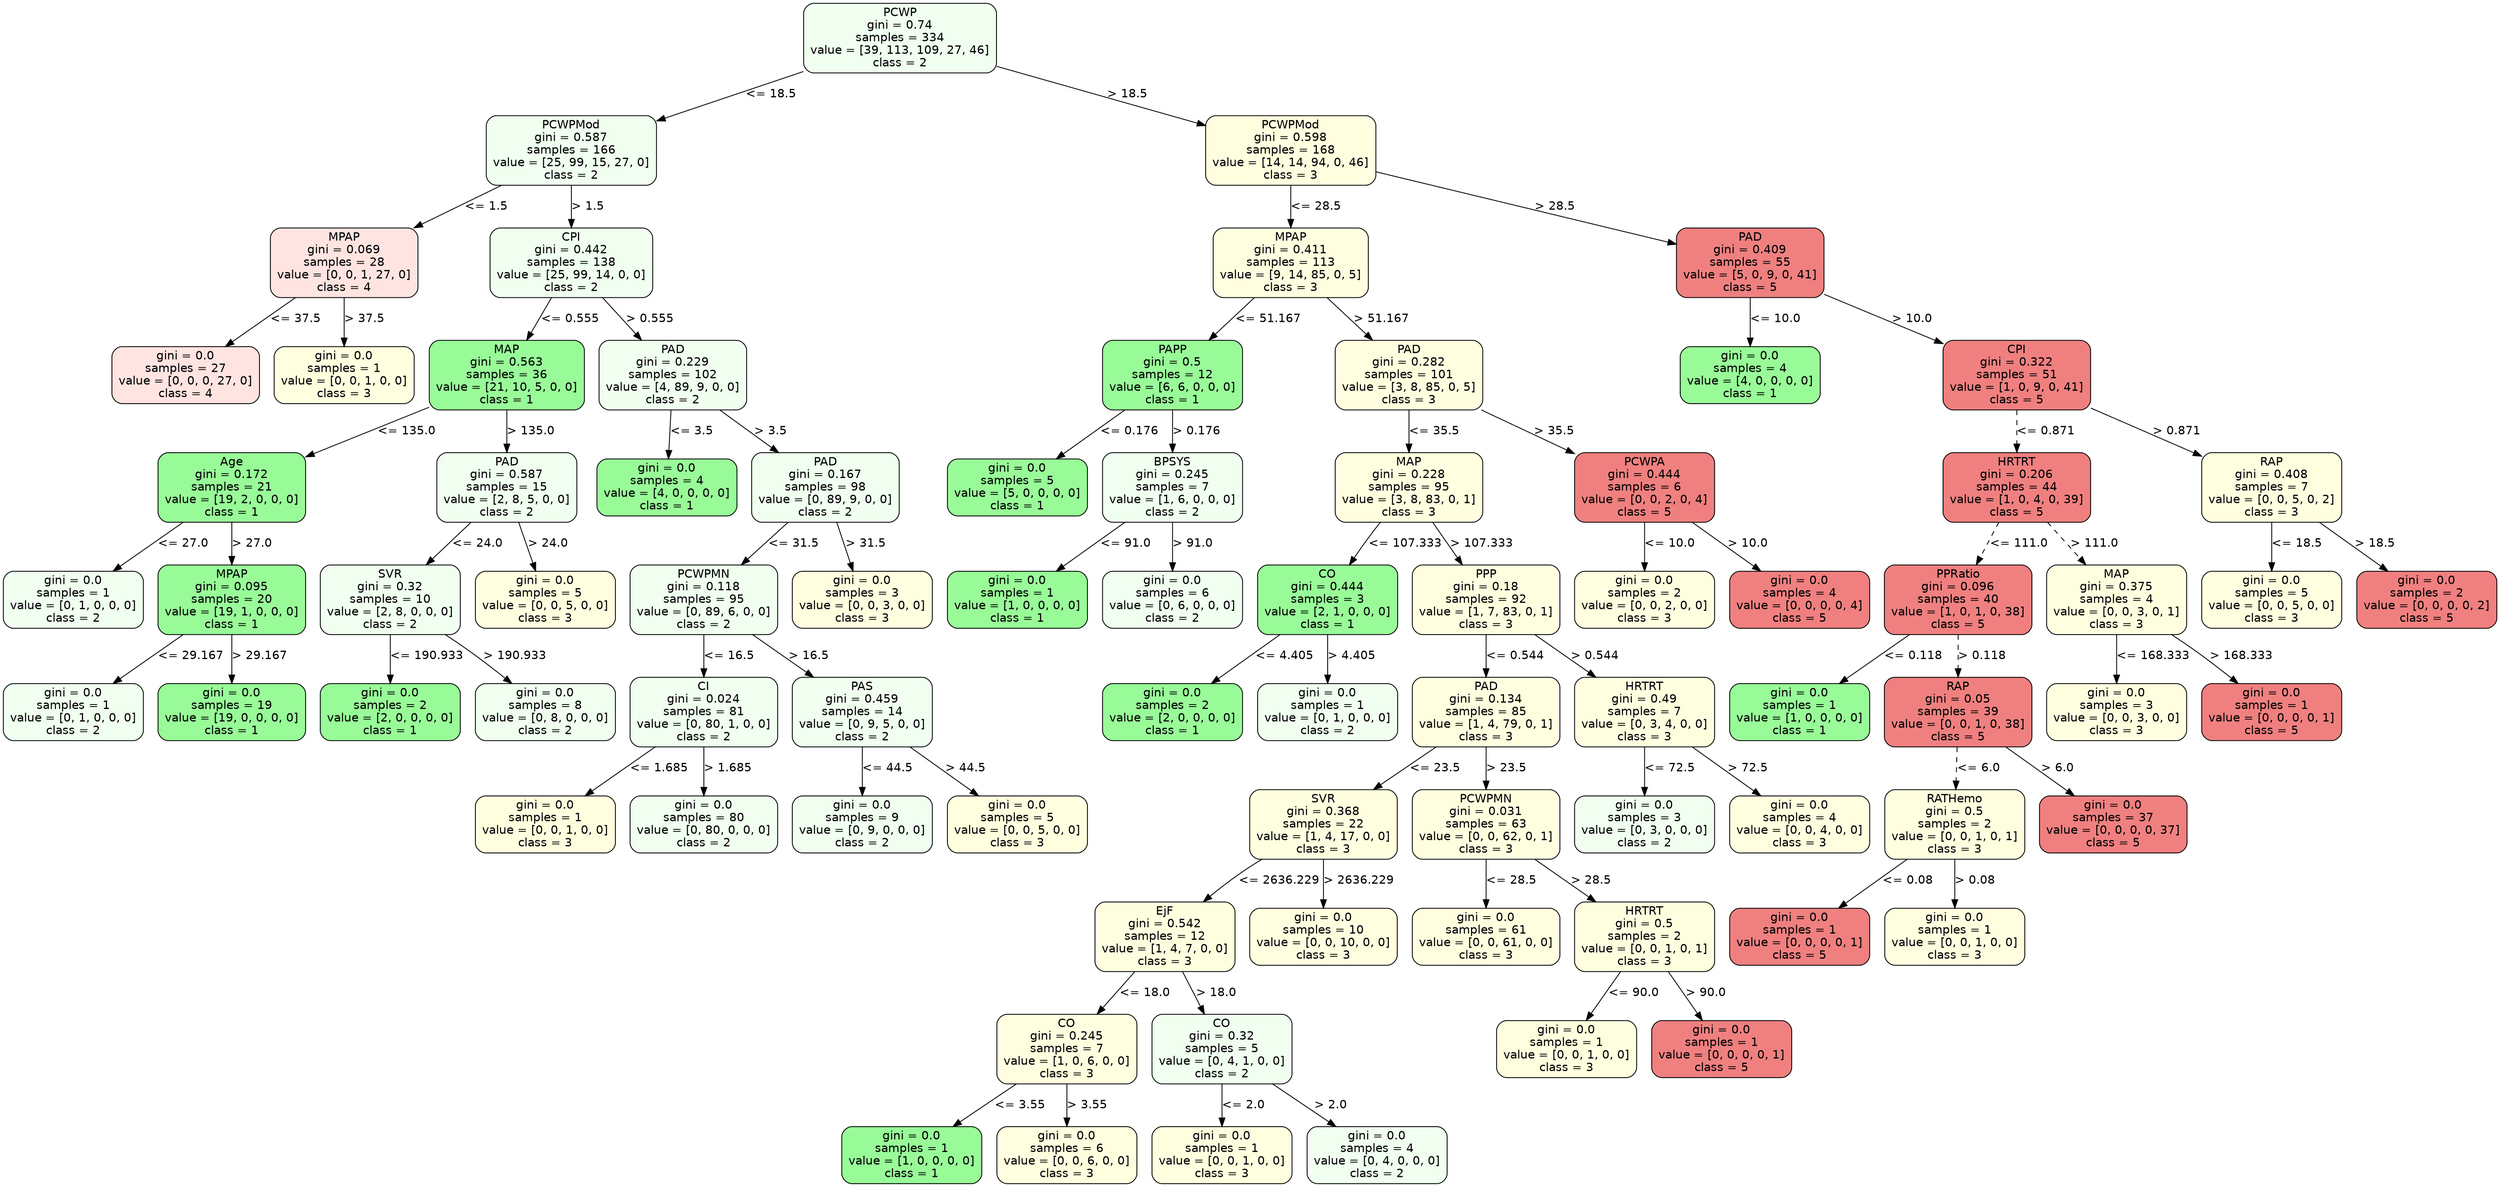 strict digraph Tree {
	graph [bb="0,0,2542,1408"];
	node [color=black,
		fontname=helvetica,
		label="\N",
		shape=box,
		style="filled, rounded"
	];
	edge [fontname=helvetica];
	0	[fillcolor=honeydew,
		height=1.1528,
		label="PCWP\ngini = 0.74\nsamples = 334\nvalue = [39, 113, 109, 27, 46]\nclass = 2",
		pos="914,1366.5",
		width=2.6667];
	1	[fillcolor=honeydew,
		height=1.1528,
		label="PCWPMod\ngini = 0.587\nsamples = 166\nvalue = [25, 99, 15, 27, 0]\nclass = 2",
		pos="579,1232.5",
		width=2.3611];
	0 -> 1	[label="<= 18.5",
		labelangle=45,
		labeldistance=2.5,
		lp="780.5,1299.5",
		op="<=",
		param=18.5,
		pos="e,664.23,1267.1 817.55,1327.5 772.35,1309.7 718.67,1288.5 673.69,1270.8",
		style=solid];
	28	[fillcolor=lightyellow,
		height=1.1528,
		label="PCWPMod\ngini = 0.598\nsamples = 168\nvalue = [14, 14, 94, 0, 46]\nclass = 3",
		pos="1273,1232.5",
		width=2.3611];
	0 -> 28	[label="> 18.5",
		labelangle=-45,
		labeldistance=2.5,
		lp="1124.5,1299.5",
		op=">",
		param=18.5,
		pos="e,1187.9,1264.8 1010.2,1330.1 1062.3,1311 1126.5,1287.4 1178.3,1268.3",
		style=solid];
	2	[fillcolor=mistyrose,
		height=1.1528,
		label="MPAP\ngini = 0.069\nsamples = 28\nvalue = [0, 0, 1, 27, 0]\nclass = 4",
		pos="348,1098.5",
		width=2.0417];
	1 -> 2	[label="<= 1.5",
		lp="491,1165.5",
		op="<=",
		param=1.5,
		pos="e,419.14,1140.2 508.12,1191 482.74,1176.5 453.97,1160.1 427.88,1145.1",
		style=solid];
	5	[fillcolor=honeydew,
		height=1.1528,
		label="CPI\ngini = 0.442\nsamples = 138\nvalue = [25, 99, 14, 0, 0]\nclass = 2",
		pos="579,1098.5",
		width=2.25];
	1 -> 5	[label="> 1.5",
		lp="594.5,1165.5",
		op=">",
		param=1.5,
		pos="e,579,1140.3 579,1190.8 579,1178 579,1163.7 579,1150.3",
		style=solid];
	3	[fillcolor=mistyrose,
		height=0.94444,
		label="gini = 0.0\nsamples = 27\nvalue = [0, 0, 0, 27, 0]\nclass = 4",
		pos="186,964.5",
		width=2.0417];
	2 -> 3	[label="<= 37.5",
		lp="295.5,1031.5",
		op="<=",
		param=37.5,
		pos="e,226.54,998.53 298.07,1056.8 277.8,1040.3 254.47,1021.3 234.36,1004.9",
		style=solid];
	4	[fillcolor=lightyellow,
		height=0.94444,
		label="gini = 0.0\nsamples = 1\nvalue = [0, 0, 1, 0, 0]\nclass = 3",
		pos="348,964.5",
		width=1.9444];
	2 -> 4	[label="> 37.5",
		lp="367.5,1031.5",
		op=">",
		param=37.5,
		pos="e,348,998.74 348,1056.8 348,1041.7 348,1024.4 348,1009.1",
		style=solid];
	6	[fillcolor=palegreen,
		height=1.1528,
		label="MAP\ngini = 0.563\nsamples = 36\nvalue = [21, 10, 5, 0, 0]\nclass = 1",
		pos="514,964.5",
		width=2.1528];
	5 -> 6	[label="<= 0.555",
		lp="576.5,1031.5",
		op="<=",
		param=0.555,
		pos="e,534.08,1006.3 558.97,1056.8 552.54,1043.8 545.35,1029.2 538.64,1015.5",
		style=solid];
	17	[fillcolor=honeydew,
		height=1.1528,
		label="PAD\ngini = 0.229\nsamples = 102\nvalue = [4, 89, 9, 0, 0]\nclass = 2",
		pos="683,964.5",
		width=2.0417];
	5 -> 17	[label="> 0.555",
		lp="658,1031.5",
		op=">",
		param=0.555,
		pos="e,650.87,1006.3 611.05,1056.8 621.63,1043.4 633.5,1028.3 644.51,1014.4",
		style=solid];
	7	[fillcolor=palegreen,
		height=1.1528,
		label="Age\ngini = 0.172\nsamples = 21\nvalue = [19, 2, 0, 0, 0]\nclass = 1",
		pos="232,830.5",
		width=2.0417];
	6 -> 7	[label="<= 135.0",
		lp="409.5,897.5",
		op="<=",
		param=135.0,
		pos="e,305.67,865.98 436.2,927.08 398.46,909.42 353.12,888.19 314.75,870.24",
		style=solid];
	12	[fillcolor=honeydew,
		height=1.1528,
		label="PAD\ngini = 0.587\nsamples = 15\nvalue = [2, 8, 5, 0, 0]\nclass = 2",
		pos="514,830.5",
		width=1.9444];
	6 -> 12	[label="> 135.0",
		lp="537,897.5",
		op=">",
		param=135.0,
		pos="e,514,872.27 514,922.82 514,910.02 514,895.73 514,882.32",
		style=solid];
	8	[fillcolor=honeydew,
		height=0.94444,
		label="gini = 0.0\nsamples = 1\nvalue = [0, 1, 0, 0, 0]\nclass = 2",
		pos="70,696.5",
		width=1.9444];
	7 -> 8	[label="<= 27.0",
		lp="179.5,763.5",
		op="<=",
		param=27.0,
		pos="e,110.54,730.53 182.07,788.82 161.8,772.3 138.47,753.29 118.36,736.9",
		style=solid];
	9	[fillcolor=palegreen,
		height=1.1528,
		label="MPAP\ngini = 0.095\nsamples = 20\nvalue = [19, 1, 0, 0, 0]\nclass = 1",
		pos="232,696.5",
		width=2.0417];
	7 -> 9	[label="> 27.0",
		lp="251.5,763.5",
		op=">",
		param=27.0,
		pos="e,232,738.27 232,788.82 232,776.02 232,761.73 232,748.32",
		style=solid];
	10	[fillcolor=honeydew,
		height=0.94444,
		label="gini = 0.0\nsamples = 1\nvalue = [0, 1, 0, 0, 0]\nclass = 2",
		pos="70,562.5",
		width=1.9444];
	9 -> 10	[label="<= 29.167",
		lp="187,629.5",
		op="<=",
		param=29.167,
		pos="e,110.54,596.53 182.07,654.82 161.8,638.3 138.47,619.29 118.36,602.9",
		style=solid];
	11	[fillcolor=palegreen,
		height=0.94444,
		label="gini = 0.0\nsamples = 19\nvalue = [19, 0, 0, 0, 0]\nclass = 1",
		pos="232,562.5",
		width=2.0417];
	9 -> 11	[label="> 29.167",
		lp="259,629.5",
		op=">",
		param=29.167,
		pos="e,232,596.74 232,654.82 232,639.68 232,622.44 232,607.05",
		style=solid];
	13	[fillcolor=honeydew,
		height=1.1528,
		label="SVR\ngini = 0.32\nsamples = 10\nvalue = [2, 8, 0, 0, 0]\nclass = 2",
		pos="394,696.5",
		width=1.9444];
	12 -> 13	[label="<= 24.0",
		lp="481.5,763.5",
		op="<=",
		param=24.0,
		pos="e,431.07,738.27 477.02,788.82 464.7,775.27 450.85,760.04 438.05,745.96",
		style=solid];
	16	[fillcolor=lightyellow,
		height=0.94444,
		label="gini = 0.0\nsamples = 5\nvalue = [0, 0, 5, 0, 0]\nclass = 3",
		pos="552,696.5",
		width=1.9444];
	12 -> 16	[label="> 24.0",
		lp="554.5,763.5",
		op=">",
		param=24.0,
		pos="e,542.43,730.74 525.71,788.82 530.11,773.53 535.13,756.11 539.59,740.61",
		style=solid];
	14	[fillcolor=palegreen,
		height=0.94444,
		label="gini = 0.0\nsamples = 2\nvalue = [2, 0, 0, 0, 0]\nclass = 1",
		pos="394,562.5",
		width=1.9444];
	13 -> 14	[label="<= 190.933",
		lp="429,629.5",
		op="<=",
		param=190.933,
		pos="e,394,596.74 394,654.82 394,639.68 394,622.44 394,607.05",
		style=solid];
	15	[fillcolor=honeydew,
		height=0.94444,
		label="gini = 0.0\nsamples = 8\nvalue = [0, 8, 0, 0, 0]\nclass = 2",
		pos="552,562.5",
		width=1.9444];
	13 -> 15	[label="> 190.933",
		lp="515.5,629.5",
		op=">",
		param=190.933,
		pos="e,514.71,596.83 446.02,654.91 453.44,648.96 460.95,642.87 468,637 480.83,626.33 494.53,614.52 507.07,603.54",
		style=solid];
	18	[fillcolor=palegreen,
		height=0.94444,
		label="gini = 0.0\nsamples = 4\nvalue = [4, 0, 0, 0, 0]\nclass = 1",
		pos="677,830.5",
		width=1.9444];
	17 -> 18	[label="<= 3.5",
		lp="701,897.5",
		op="<=",
		param=3.5,
		pos="e,678.51,864.74 681.15,922.82 680.46,907.68 679.68,890.44 678.98,875.05",
		style=solid];
	19	[fillcolor=honeydew,
		height=1.1528,
		label="PAD\ngini = 0.167\nsamples = 98\nvalue = [0, 89, 9, 0, 0]\nclass = 2",
		pos="839,830.5",
		width=2.0417];
	17 -> 19	[label="> 3.5",
		lp="781.5,897.5",
		op=">",
		param=3.5,
		pos="e,791.08,872.05 731.08,922.82 747.61,908.83 766.27,893.04 783.35,878.59",
		style=solid];
	20	[fillcolor=honeydew,
		height=1.1528,
		label="PCWPMN\ngini = 0.118\nsamples = 95\nvalue = [0, 89, 6, 0, 0]\nclass = 2",
		pos="714,696.5",
		width=2.0417];
	19 -> 20	[label="<= 31.5",
		lp="804.5,763.5",
		op="<=",
		param=31.5,
		pos="e,752.61,738.27 800.48,788.82 787.53,775.14 772.96,759.76 759.52,745.57",
		style=solid];
	27	[fillcolor=lightyellow,
		height=0.94444,
		label="gini = 0.0\nsamples = 3\nvalue = [0, 0, 3, 0, 0]\nclass = 3",
		pos="876,696.5",
		width=1.9444];
	19 -> 27	[label="> 31.5",
		lp="878.5,763.5",
		op=">",
		param=31.5,
		pos="e,866.68,730.74 850.4,788.82 854.69,773.53 859.57,756.11 863.92,740.61",
		style=solid];
	21	[fillcolor=honeydew,
		height=1.1528,
		label="CI\ngini = 0.024\nsamples = 81\nvalue = [0, 80, 1, 0, 0]\nclass = 2",
		pos="714,562.5",
		width=2.0417];
	20 -> 21	[label="<= 16.5",
		lp="737.5,629.5",
		op="<=",
		param=16.5,
		pos="e,714,604.27 714,654.82 714,642.02 714,627.73 714,614.32",
		style=solid];
	24	[fillcolor=honeydew,
		height=1.1528,
		label="PAS\ngini = 0.459\nsamples = 14\nvalue = [0, 9, 5, 0, 0]\nclass = 2",
		pos="876,562.5",
		width=1.9444];
	20 -> 24	[label="> 16.5",
		lp="819.5,629.5",
		op=">",
		param=16.5,
		pos="e,826.24,604.05 763.93,654.82 781.1,640.83 800.47,625.04 818.21,610.59",
		style=solid];
	22	[fillcolor=lightyellow,
		height=0.94444,
		label="gini = 0.0\nsamples = 1\nvalue = [0, 0, 1, 0, 0]\nclass = 3",
		pos="552,428.5",
		width=1.9444];
	21 -> 22	[label="<= 1.685",
		lp="665.5,495.5",
		op="<=",
		param=1.685,
		pos="e,592.54,462.53 664.07,520.82 643.8,504.3 620.47,485.29 600.36,468.9",
		style=solid];
	23	[fillcolor=honeydew,
		height=0.94444,
		label="gini = 0.0\nsamples = 80\nvalue = [0, 80, 0, 0, 0]\nclass = 2",
		pos="714,428.5",
		width=2.0417];
	21 -> 23	[label="> 1.685",
		lp="737,495.5",
		op=">",
		param=1.685,
		pos="e,714,462.74 714,520.82 714,505.68 714,488.44 714,473.05",
		style=solid];
	25	[fillcolor=honeydew,
		height=0.94444,
		label="gini = 0.0\nsamples = 9\nvalue = [0, 9, 0, 0, 0]\nclass = 2",
		pos="876,428.5",
		width=1.9444];
	24 -> 25	[label="<= 44.5",
		lp="899.5,495.5",
		op="<=",
		param=44.5,
		pos="e,876,462.74 876,520.82 876,505.68 876,488.44 876,473.05",
		style=solid];
	26	[fillcolor=lightyellow,
		height=0.94444,
		label="gini = 0.0\nsamples = 5\nvalue = [0, 0, 5, 0, 0]\nclass = 3",
		pos="1034,428.5",
		width=1.9444];
	24 -> 26	[label="> 44.5",
		lp="979.5,495.5",
		op=">",
		param=44.5,
		pos="e,994.47,462.53 924.69,520.82 944.38,504.37 967.02,485.46 986.57,469.12",
		style=solid];
	29	[fillcolor=lightyellow,
		height=1.1528,
		label="MPAP\ngini = 0.411\nsamples = 113\nvalue = [9, 14, 85, 0, 5]\nclass = 3",
		pos="1273,1098.5",
		width=2.1528];
	28 -> 29	[label="<= 28.5",
		lp="1296.5,1165.5",
		op="<=",
		param=28.5,
		pos="e,1273,1140.3 1273,1190.8 1273,1178 1273,1163.7 1273,1150.3",
		style=solid];
	62	[fillcolor=lightcoral,
		height=1.1528,
		label="PAD\ngini = 0.409\nsamples = 55\nvalue = [5, 0, 9, 0, 41]\nclass = 5",
		pos="1777,1098.5",
		width=2.0417];
	28 -> 62	[label="> 28.5",
		lp="1560.5,1165.5",
		op=">",
		param=28.5,
		pos="e,1703.3,1118.8 1358.2,1209.2 1451.6,1184.7 1600.6,1145.7 1693.4,1121.4",
		style=solid];
	30	[fillcolor=palegreen,
		height=1.1528,
		label="PAPP\ngini = 0.5\nsamples = 12\nvalue = [6, 6, 0, 0, 0]\nclass = 1",
		pos="1192,964.5",
		width=1.9444];
	29 -> 30	[label="<= 51.167",
		lp="1266,1031.5",
		op="<=",
		param=51.167,
		pos="e,1217,1006.3 1248,1056.8 1240,1043.6 1230.9,1028.9 1222.5,1015.1",
		style=solid];
	35	[fillcolor=lightyellow,
		height=1.1528,
		label="PAD\ngini = 0.282\nsamples = 101\nvalue = [3, 8, 85, 0, 5]\nclass = 3",
		pos="1433,964.5",
		width=2.0417];
	29 -> 35	[label="> 51.167",
		lp="1385,1031.5",
		op=">",
		param=51.167,
		pos="e,1383.9,1006 1322.3,1056.8 1339.3,1042.8 1358.4,1027 1375.9,1012.6",
		style=solid];
	31	[fillcolor=palegreen,
		height=0.94444,
		label="gini = 0.0\nsamples = 5\nvalue = [5, 0, 0, 0, 0]\nclass = 1",
		pos="1034,830.5",
		width=1.9444];
	30 -> 31	[label="<= 0.176",
		lp="1145.5,897.5",
		op="<=",
		param=0.176,
		pos="e,1073.5,864.53 1143.3,922.82 1123.6,906.37 1101,887.46 1081.4,871.12",
		style=solid];
	32	[fillcolor=honeydew,
		height=1.1528,
		label="BPSYS\ngini = 0.245\nsamples = 7\nvalue = [1, 6, 0, 0, 0]\nclass = 2",
		pos="1192,830.5",
		width=1.9444];
	30 -> 32	[label="> 0.176",
		lp="1215,897.5",
		op=">",
		param=0.176,
		pos="e,1192,872.27 1192,922.82 1192,910.02 1192,895.73 1192,882.32",
		style=solid];
	33	[fillcolor=palegreen,
		height=0.94444,
		label="gini = 0.0\nsamples = 1\nvalue = [1, 0, 0, 0, 0]\nclass = 1",
		pos="1034,696.5",
		width=1.9444];
	32 -> 33	[label="<= 91.0",
		lp="1141.5,763.5",
		op="<=",
		param=91.0,
		pos="e,1073.5,730.53 1143.3,788.82 1123.6,772.37 1101,753.46 1081.4,737.12",
		style=solid];
	34	[fillcolor=honeydew,
		height=0.94444,
		label="gini = 0.0\nsamples = 6\nvalue = [0, 6, 0, 0, 0]\nclass = 2",
		pos="1192,696.5",
		width=1.9444];
	32 -> 34	[label="> 91.0",
		lp="1211.5,763.5",
		op=">",
		param=91.0,
		pos="e,1192,730.74 1192,788.82 1192,773.68 1192,756.44 1192,741.05",
		style=solid];
	36	[fillcolor=lightyellow,
		height=1.1528,
		label="MAP\ngini = 0.228\nsamples = 95\nvalue = [3, 8, 83, 0, 1]\nclass = 3",
		pos="1433,830.5",
		width=2.0417];
	35 -> 36	[label="<= 35.5",
		lp="1456.5,897.5",
		op="<=",
		param=35.5,
		pos="e,1433,872.27 1433,922.82 1433,910.02 1433,895.73 1433,882.32",
		style=solid];
	59	[fillcolor=lightcoral,
		height=1.1528,
		label="PCWPA\ngini = 0.444\nsamples = 6\nvalue = [0, 0, 2, 0, 4]\nclass = 5",
		pos="1674,830.5",
		width=1.9444];
	35 -> 59	[label="> 35.5",
		lp="1580.5,897.5",
		op=">",
		param=35.5,
		pos="e,1603.7,869.99 1506.6,923.18 1534.5,907.92 1566.3,890.5 1594.6,874.96",
		style=solid];
	37	[fillcolor=palegreen,
		height=1.1528,
		label="CO\ngini = 0.444\nsamples = 3\nvalue = [2, 1, 0, 0, 0]\nclass = 1",
		pos="1350,696.5",
		width=1.9444];
	36 -> 37	[label="<= 107.333",
		lp="1429,763.5",
		op="<=",
		param=107.333,
		pos="e,1375.6,738.27 1407.4,788.82 1399.1,775.52 1389.7,760.6 1381,746.74",
		style=solid];
	40	[fillcolor=lightyellow,
		height=1.1528,
		label="PPP\ngini = 0.18\nsamples = 92\nvalue = [1, 7, 83, 0, 1]\nclass = 3",
		pos="1512,696.5",
		width=2.0417];
	36 -> 40	[label="> 107.333",
		lp="1505.5,763.5",
		op=">",
		param=107.333,
		pos="e,1487.6,738.27 1457.3,788.82 1465.2,775.64 1474.1,760.89 1482.3,747.14",
		style=solid];
	38	[fillcolor=palegreen,
		height=0.94444,
		label="gini = 0.0\nsamples = 2\nvalue = [2, 0, 0, 0, 0]\nclass = 1",
		pos="1192,562.5",
		width=1.9444];
	37 -> 38	[label="<= 4.405",
		lp="1303.5,629.5",
		op="<=",
		param=4.405,
		pos="e,1231.5,596.53 1301.3,654.82 1281.6,638.37 1259,619.46 1239.4,603.12",
		style=solid];
	39	[fillcolor=honeydew,
		height=0.94444,
		label="gini = 0.0\nsamples = 1\nvalue = [0, 1, 0, 0, 0]\nclass = 2",
		pos="1350,562.5",
		width=1.9444];
	37 -> 39	[label="> 4.405",
		lp="1373,629.5",
		op=">",
		param=4.405,
		pos="e,1350,596.74 1350,654.82 1350,639.68 1350,622.44 1350,607.05",
		style=solid];
	41	[fillcolor=lightyellow,
		height=1.1528,
		label="PAD\ngini = 0.134\nsamples = 85\nvalue = [1, 4, 79, 0, 1]\nclass = 3",
		pos="1512,562.5",
		width=2.0417];
	40 -> 41	[label="<= 0.544",
		lp="1539.5,629.5",
		op="<=",
		param=0.544,
		pos="e,1512,604.27 1512,654.82 1512,642.02 1512,627.73 1512,614.32",
		style=solid];
	56	[fillcolor=lightyellow,
		height=1.1528,
		label="HRTRT\ngini = 0.49\nsamples = 7\nvalue = [0, 3, 4, 0, 0]\nclass = 3",
		pos="1674,562.5",
		width=1.9444];
	40 -> 56	[label="> 0.544",
		lp="1621,629.5",
		op=">",
		param=0.544,
		pos="e,1624.2,604.05 1561.9,654.82 1579.1,640.83 1598.5,625.04 1616.2,610.59",
		style=solid];
	42	[fillcolor=lightyellow,
		height=1.1528,
		label="SVR\ngini = 0.368\nsamples = 22\nvalue = [1, 4, 17, 0, 0]\nclass = 3",
		pos="1347,428.5",
		width=2.0417];
	41 -> 42	[label="<= 23.5",
		lp="1458.5,495.5",
		op="<=",
		param=23.5,
		pos="e,1397.7,470.05 1461.1,520.82 1443.7,506.83 1423.9,491.04 1405.9,476.59",
		style=solid];
	51	[fillcolor=lightyellow,
		height=1.1528,
		label="PCWPMN\ngini = 0.031\nsamples = 63\nvalue = [0, 0, 62, 0, 1]\nclass = 3",
		pos="1512,428.5",
		width=2.0417];
	41 -> 51	[label="> 23.5",
		lp="1531.5,495.5",
		op=">",
		param=23.5,
		pos="e,1512,470.27 1512,520.82 1512,508.02 1512,493.73 1512,480.32",
		style=solid];
	43	[fillcolor=lightyellow,
		height=1.1528,
		label="EjF\ngini = 0.542\nsamples = 12\nvalue = [1, 4, 7, 0, 0]\nclass = 3",
		pos="1185,294.5",
		width=1.9444];
	42 -> 43	[label="<= 2636.229",
		lp="1304.5,361.5",
		op="<=",
		param=2636.229,
		pos="e,1227.9,336.08 1288.9,386.73 1281.1,380.91 1273.3,374.9 1266,369 1255.9,360.81 1245.4,351.73 1235.4,342.83",
		style=solid];
	50	[fillcolor=lightyellow,
		height=0.94444,
		label="gini = 0.0\nsamples = 10\nvalue = [0, 0, 10, 0, 0]\nclass = 3",
		pos="1347,294.5",
		width=2.0417];
	42 -> 50	[label="> 2636.229",
		lp="1381.5,361.5",
		op=">",
		param=2636.229,
		pos="e,1347,328.74 1347,386.82 1347,371.68 1347,354.44 1347,339.05",
		style=solid];
	44	[fillcolor=lightyellow,
		height=1.1528,
		label="CO\ngini = 0.245\nsamples = 7\nvalue = [1, 0, 6, 0, 0]\nclass = 3",
		pos="1084,160.5",
		width=1.9444];
	43 -> 44	[label="<= 18.0",
		lp="1161.5,227.5",
		op="<=",
		param=18.0,
		pos="e,1115.2,202.27 1153.9,252.82 1143.6,239.39 1132.1,224.32 1121.4,210.35",
		style=solid];
	47	[fillcolor=honeydew,
		height=1.1528,
		label="CO\ngini = 0.32\nsamples = 5\nvalue = [0, 4, 1, 0, 0]\nclass = 2",
		pos="1242,160.5",
		width=1.9444];
	43 -> 47	[label="> 18.0",
		lp="1235.5,227.5",
		op=">",
		param=18.0,
		pos="e,1224.4,202.27 1202.6,252.82 1208.2,239.77 1214.5,225.17 1220.4,211.53",
		style=solid];
	45	[fillcolor=palegreen,
		height=0.94444,
		label="gini = 0.0\nsamples = 1\nvalue = [1, 0, 0, 0, 0]\nclass = 1",
		pos="926,34",
		width=1.9444];
	44 -> 45	[label="<= 3.55",
		lp="1033.5,93.5",
		op="<=",
		param=3.55,
		pos="e,968.1,68.177 1032.3,118.73 1014.2,104.53 994.05,88.62 976.15,74.517",
		style=solid];
	46	[fillcolor=lightyellow,
		height=0.94444,
		label="gini = 0.0\nsamples = 6\nvalue = [0, 0, 6, 0, 0]\nclass = 3",
		pos="1084,34",
		width=1.9444];
	44 -> 46	[label="> 3.55",
		lp="1103.5,93.5",
		op=">",
		param=3.55,
		pos="e,1084,68.379 1084,118.73 1084,105.86 1084,91.597 1084,78.541",
		style=solid];
	48	[fillcolor=lightyellow,
		height=0.94444,
		label="gini = 0.0\nsamples = 1\nvalue = [0, 0, 1, 0, 0]\nclass = 3",
		pos="1242,34",
		width=1.9444];
	47 -> 48	[label="<= 2.0",
		lp="1262,93.5",
		op="<=",
		param=2.0,
		pos="e,1242,68.379 1242,118.73 1242,105.86 1242,91.597 1242,78.541",
		style=solid];
	49	[fillcolor=honeydew,
		height=0.94444,
		label="gini = 0.0\nsamples = 4\nvalue = [0, 4, 0, 0, 0]\nclass = 2",
		pos="1400,34",
		width=1.9444];
	47 -> 49	[label="> 2.0",
		lp="1351.5,93.5",
		op=">",
		param=2.0,
		pos="e,1357.9,68.177 1293.7,118.73 1311.8,104.53 1332,88.62 1349.8,74.517",
		style=solid];
	52	[fillcolor=lightyellow,
		height=0.94444,
		label="gini = 0.0\nsamples = 61\nvalue = [0, 0, 61, 0, 0]\nclass = 3",
		pos="1512,294.5",
		width=2.0417];
	51 -> 52	[label="<= 28.5",
		lp="1535.5,361.5",
		op="<=",
		param=28.5,
		pos="e,1512,328.74 1512,386.82 1512,371.68 1512,354.44 1512,339.05",
		style=solid];
	53	[fillcolor=lightyellow,
		height=1.1528,
		label="HRTRT\ngini = 0.5\nsamples = 2\nvalue = [0, 0, 1, 0, 1]\nclass = 3",
		pos="1674,294.5",
		width=1.9444];
	51 -> 53	[label="> 28.5",
		lp="1617.5,361.5",
		op=">",
		param=28.5,
		pos="e,1624.2,336.05 1561.9,386.82 1579.1,372.83 1598.5,357.04 1616.2,342.59",
		style=solid];
	54	[fillcolor=lightyellow,
		height=0.94444,
		label="gini = 0.0\nsamples = 1\nvalue = [0, 0, 1, 0, 0]\nclass = 3",
		pos="1595,160.5",
		width=1.9444];
	53 -> 54	[label="<= 90.0",
		lp="1660.5,227.5",
		op="<=",
		param=90.0,
		pos="e,1614.9,194.74 1649.7,252.82 1640.3,237.24 1629.7,219.45 1620.3,203.73",
		style=solid];
	55	[fillcolor=lightcoral,
		height=0.94444,
		label="gini = 0.0\nsamples = 1\nvalue = [0, 0, 0, 0, 1]\nclass = 5",
		pos="1753,160.5",
		width=1.9444];
	53 -> 55	[label="> 90.0",
		lp="1735.5,227.5",
		op=">",
		param=90.0,
		pos="e,1733.1,194.74 1698.3,252.82 1707.7,237.24 1718.3,219.45 1727.7,203.73",
		style=solid];
	57	[fillcolor=honeydew,
		height=0.94444,
		label="gini = 0.0\nsamples = 3\nvalue = [0, 3, 0, 0, 0]\nclass = 2",
		pos="1674,428.5",
		width=1.9444];
	56 -> 57	[label="<= 72.5",
		lp="1697.5,495.5",
		op="<=",
		param=72.5,
		pos="e,1674,462.74 1674,520.82 1674,505.68 1674,488.44 1674,473.05",
		style=solid];
	58	[fillcolor=lightyellow,
		height=0.94444,
		label="gini = 0.0\nsamples = 4\nvalue = [0, 0, 4, 0, 0]\nclass = 3",
		pos="1832,428.5",
		width=1.9444];
	56 -> 58	[label="> 72.5",
		lp="1777.5,495.5",
		op=">",
		param=72.5,
		pos="e,1792.5,462.53 1722.7,520.82 1742.4,504.37 1765,485.46 1784.6,469.12",
		style=solid];
	60	[fillcolor=lightyellow,
		height=0.94444,
		label="gini = 0.0\nsamples = 2\nvalue = [0, 0, 2, 0, 0]\nclass = 3",
		pos="1674,696.5",
		width=1.9444];
	59 -> 60	[label="<= 10.0",
		lp="1697.5,763.5",
		op="<=",
		param=10.0,
		pos="e,1674,730.74 1674,788.82 1674,773.68 1674,756.44 1674,741.05",
		style=solid];
	61	[fillcolor=lightcoral,
		height=0.94444,
		label="gini = 0.0\nsamples = 4\nvalue = [0, 0, 0, 0, 4]\nclass = 5",
		pos="1832,696.5",
		width=1.9444];
	59 -> 61	[label="> 10.0",
		lp="1777.5,763.5",
		op=">",
		param=10.0,
		pos="e,1792.5,730.53 1722.7,788.82 1742.4,772.37 1765,753.46 1784.6,737.12",
		style=solid];
	63	[fillcolor=palegreen,
		height=0.94444,
		label="gini = 0.0\nsamples = 4\nvalue = [4, 0, 0, 0, 0]\nclass = 1",
		pos="1777,964.5",
		width=1.9444];
	62 -> 63	[label="<= 10.0",
		lp="1800.5,1031.5",
		op="<=",
		param=10.0,
		pos="e,1777,998.74 1777,1056.8 1777,1041.7 1777,1024.4 1777,1009.1",
		style=solid];
	64	[fillcolor=lightcoral,
		height=1.1528,
		label="CPI\ngini = 0.322\nsamples = 51\nvalue = [1, 0, 9, 0, 41]\nclass = 5",
		pos="2075,964.5",
		width=2.0417];
	62 -> 64	[label="> 10.0",
		lp="1954.5,1031.5",
		op=">",
		param=10.0,
		pos="e,2001.4,998.1 1850.7,1064.9 1893.5,1045.9 1947.7,1021.9 1992.1,1002.2",
		style=solid];
	65	[fillcolor=lightcoral,
		height=1.1528,
		label="HRTRT\ngini = 0.206\nsamples = 44\nvalue = [1, 0, 4, 0, 39]\nclass = 5",
		pos="2075,830.5",
		width=2.0417];
	64 -> 65	[label="<= 0.871",
		lp="2102.5,897.5",
		op="<=",
		param=0.871,
		pos="e,2075,872.27 2075,922.82 2075,910.02 2075,895.73 2075,882.32",
		style=dashed];
	76	[fillcolor=lightyellow,
		height=1.1528,
		label="RAP\ngini = 0.408\nsamples = 7\nvalue = [0, 0, 5, 0, 2]\nclass = 3",
		pos="2314,830.5",
		width=1.9444];
	64 -> 76	[label="> 0.871",
		lp="2225,897.5",
		op=">",
		param=0.871,
		pos="e,2243.7,870.34 2148.3,923 2175.7,907.89 2206.9,890.66 2234.7,875.27",
		style=solid];
	66	[fillcolor=lightcoral,
		height=1.1528,
		label="PPRatio\ngini = 0.096\nsamples = 40\nvalue = [1, 0, 1, 0, 38]\nclass = 5",
		pos="1994,696.5",
		width=2.0417];
	65 -> 66	[label="<= 111.0",
		lp="2065,763.5",
		op="<=",
		param=111.0,
		pos="e,2018,738.04 2049.2,788.98 2045.4,782.97 2041.6,776.83 2038,771 2033.2,763.19 2028.1,754.87 2023.3,746.75",
		style=dashed];
	73	[fillcolor=lightyellow,
		height=1.1528,
		label="MAP\ngini = 0.375\nsamples = 4\nvalue = [0, 0, 3, 0, 1]\nclass = 3",
		pos="2156,696.5",
		width=1.9444];
	65 -> 73	[label="> 111.0",
		lp="2141,763.5",
		op=">",
		param=111.0,
		pos="e,2131,738.27 2100,788.82 2108,775.64 2117.1,760.89 2125.5,747.14",
		style=dashed];
	67	[fillcolor=palegreen,
		height=0.94444,
		label="gini = 0.0\nsamples = 1\nvalue = [1, 0, 0, 0, 0]\nclass = 1",
		pos="1832,562.5",
		width=1.9444];
	66 -> 67	[label="<= 0.118",
		lp="1945.5,629.5",
		op="<=",
		param=0.118,
		pos="e,1872.5,596.53 1944.1,654.82 1923.8,638.3 1900.5,619.29 1880.4,602.9",
		style=solid];
	68	[fillcolor=lightcoral,
		height=1.1528,
		label="RAP\ngini = 0.05\nsamples = 39\nvalue = [0, 0, 1, 0, 38]\nclass = 5",
		pos="1994,562.5",
		width=2.0417];
	66 -> 68	[label="> 0.118",
		lp="2017,629.5",
		op=">",
		param=0.118,
		pos="e,1994,604.27 1994,654.82 1994,642.02 1994,627.73 1994,614.32",
		style=dashed];
	69	[fillcolor=lightyellow,
		height=1.1528,
		label="RATHemo\ngini = 0.5\nsamples = 2\nvalue = [0, 0, 1, 0, 1]\nclass = 3",
		pos="1992,428.5",
		width=1.9444];
	68 -> 69	[label="<= 6.0",
		lp="2014,495.5",
		op="<=",
		param=6.0,
		pos="e,1992.6,470.27 1993.4,520.82 1993.2,508.02 1993,493.73 1992.8,480.32",
		style=dashed];
	72	[fillcolor=lightcoral,
		height=0.94444,
		label="gini = 0.0\nsamples = 37\nvalue = [0, 0, 0, 0, 37]\nclass = 5",
		pos="2154,428.5",
		width=2.0417];
	68 -> 72	[label="> 6.0",
		lp="2094.5,495.5",
		op=">",
		param=6.0,
		pos="e,2114,462.53 2043.3,520.82 2063.3,504.3 2086.4,485.29 2106.2,468.9",
		style=solid];
	70	[fillcolor=lightcoral,
		height=0.94444,
		label="gini = 0.0\nsamples = 1\nvalue = [0, 0, 0, 0, 1]\nclass = 5",
		pos="1911,294.5",
		width=1.9444];
	69 -> 70	[label="<= 0.08",
		lp="1977.5,361.5",
		op="<=",
		param=0.08,
		pos="e,1931.4,328.74 1967,386.82 1957.4,371.1 1946.4,353.11 1936.6,337.29",
		style=solid];
	71	[fillcolor=lightyellow,
		height=0.94444,
		label="gini = 0.0\nsamples = 1\nvalue = [0, 0, 1, 0, 0]\nclass = 3",
		pos="2069,294.5",
		width=1.9444];
	69 -> 71	[label="> 0.08",
		lp="2052.5,361.5",
		op=">",
		param=0.08,
		pos="e,2049.6,328.74 2015.7,386.82 2024.8,371.24 2035.2,353.45 2044.4,337.73",
		style=solid];
	74	[fillcolor=lightyellow,
		height=0.94444,
		label="gini = 0.0\nsamples = 3\nvalue = [0, 0, 3, 0, 0]\nclass = 3",
		pos="2156,562.5",
		width=1.9444];
	73 -> 74	[label="<= 168.333",
		lp="2191,629.5",
		op="<=",
		param=168.333,
		pos="e,2156,596.74 2156,654.82 2156,639.68 2156,622.44 2156,607.05",
		style=solid];
	75	[fillcolor=lightcoral,
		height=0.94444,
		label="gini = 0.0\nsamples = 1\nvalue = [0, 0, 0, 0, 1]\nclass = 5",
		pos="2314,562.5",
		width=1.9444];
	73 -> 75	[label="> 168.333",
		lp="2277.5,629.5",
		op=">",
		param=168.333,
		pos="e,2276.7,596.83 2208,654.91 2215.4,648.96 2222.9,642.87 2230,637 2242.8,626.33 2256.5,614.52 2269.1,603.54",
		style=solid];
	77	[fillcolor=lightyellow,
		height=0.94444,
		label="gini = 0.0\nsamples = 5\nvalue = [0, 0, 5, 0, 0]\nclass = 3",
		pos="2314,696.5",
		width=1.9444];
	76 -> 77	[label="<= 18.5",
		lp="2337.5,763.5",
		op="<=",
		param=18.5,
		pos="e,2314,730.74 2314,788.82 2314,773.68 2314,756.44 2314,741.05",
		style=solid];
	78	[fillcolor=lightcoral,
		height=0.94444,
		label="gini = 0.0\nsamples = 2\nvalue = [0, 0, 0, 0, 2]\nclass = 5",
		pos="2472,696.5",
		width=1.9444];
	76 -> 78	[label="> 18.5",
		lp="2417.5,763.5",
		op=">",
		param=18.5,
		pos="e,2432.5,730.53 2362.7,788.82 2382.4,772.37 2405,753.46 2424.6,737.12",
		style=solid];
}
